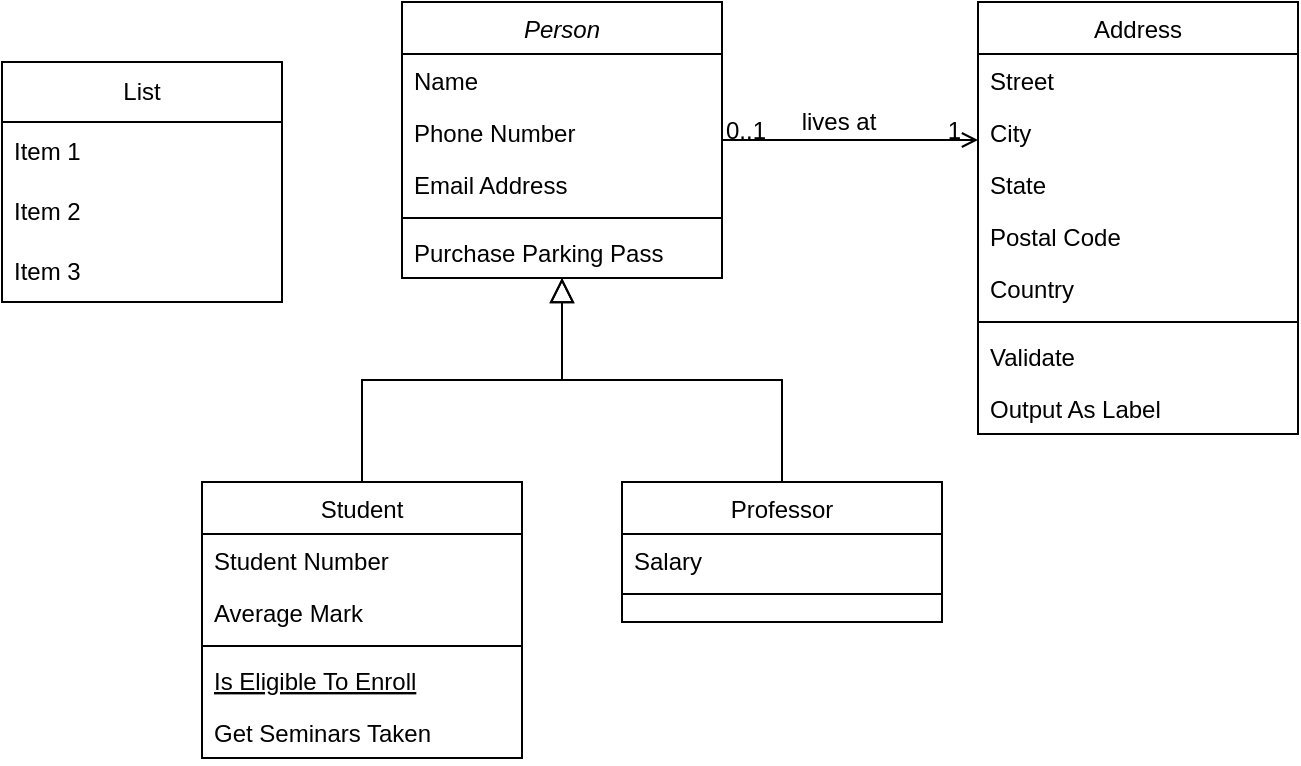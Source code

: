 <mxfile version="22.0.8" type="device" pages="2">
  <diagram id="C5RBs43oDa-KdzZeNtuy" name="Page-1">
    <mxGraphModel dx="1112" dy="481" grid="1" gridSize="10" guides="1" tooltips="1" connect="1" arrows="1" fold="1" page="1" pageScale="1" pageWidth="827" pageHeight="1169" math="0" shadow="0">
      <root>
        <mxCell id="WIyWlLk6GJQsqaUBKTNV-0" />
        <mxCell id="WIyWlLk6GJQsqaUBKTNV-1" parent="WIyWlLk6GJQsqaUBKTNV-0" />
        <mxCell id="zkfFHV4jXpPFQw0GAbJ--0" value="Person" style="swimlane;fontStyle=2;align=center;verticalAlign=top;childLayout=stackLayout;horizontal=1;startSize=26;horizontalStack=0;resizeParent=1;resizeLast=0;collapsible=1;marginBottom=0;rounded=0;shadow=0;strokeWidth=1;" parent="WIyWlLk6GJQsqaUBKTNV-1" vertex="1">
          <mxGeometry x="220" y="120" width="160" height="138" as="geometry">
            <mxRectangle x="230" y="140" width="160" height="26" as="alternateBounds" />
          </mxGeometry>
        </mxCell>
        <mxCell id="zkfFHV4jXpPFQw0GAbJ--1" value="Name" style="text;align=left;verticalAlign=top;spacingLeft=4;spacingRight=4;overflow=hidden;rotatable=0;points=[[0,0.5],[1,0.5]];portConstraint=eastwest;" parent="zkfFHV4jXpPFQw0GAbJ--0" vertex="1">
          <mxGeometry y="26" width="160" height="26" as="geometry" />
        </mxCell>
        <mxCell id="zkfFHV4jXpPFQw0GAbJ--2" value="Phone Number" style="text;align=left;verticalAlign=top;spacingLeft=4;spacingRight=4;overflow=hidden;rotatable=0;points=[[0,0.5],[1,0.5]];portConstraint=eastwest;rounded=0;shadow=0;html=0;" parent="zkfFHV4jXpPFQw0GAbJ--0" vertex="1">
          <mxGeometry y="52" width="160" height="26" as="geometry" />
        </mxCell>
        <mxCell id="zkfFHV4jXpPFQw0GAbJ--3" value="Email Address" style="text;align=left;verticalAlign=top;spacingLeft=4;spacingRight=4;overflow=hidden;rotatable=0;points=[[0,0.5],[1,0.5]];portConstraint=eastwest;rounded=0;shadow=0;html=0;" parent="zkfFHV4jXpPFQw0GAbJ--0" vertex="1">
          <mxGeometry y="78" width="160" height="26" as="geometry" />
        </mxCell>
        <mxCell id="zkfFHV4jXpPFQw0GAbJ--4" value="" style="line;html=1;strokeWidth=1;align=left;verticalAlign=middle;spacingTop=-1;spacingLeft=3;spacingRight=3;rotatable=0;labelPosition=right;points=[];portConstraint=eastwest;" parent="zkfFHV4jXpPFQw0GAbJ--0" vertex="1">
          <mxGeometry y="104" width="160" height="8" as="geometry" />
        </mxCell>
        <mxCell id="zkfFHV4jXpPFQw0GAbJ--5" value="Purchase Parking Pass" style="text;align=left;verticalAlign=top;spacingLeft=4;spacingRight=4;overflow=hidden;rotatable=0;points=[[0,0.5],[1,0.5]];portConstraint=eastwest;" parent="zkfFHV4jXpPFQw0GAbJ--0" vertex="1">
          <mxGeometry y="112" width="160" height="26" as="geometry" />
        </mxCell>
        <mxCell id="zkfFHV4jXpPFQw0GAbJ--6" value="Student" style="swimlane;fontStyle=0;align=center;verticalAlign=top;childLayout=stackLayout;horizontal=1;startSize=26;horizontalStack=0;resizeParent=1;resizeLast=0;collapsible=1;marginBottom=0;rounded=0;shadow=0;strokeWidth=1;" parent="WIyWlLk6GJQsqaUBKTNV-1" vertex="1">
          <mxGeometry x="120" y="360" width="160" height="138" as="geometry">
            <mxRectangle x="130" y="380" width="160" height="26" as="alternateBounds" />
          </mxGeometry>
        </mxCell>
        <mxCell id="zkfFHV4jXpPFQw0GAbJ--7" value="Student Number" style="text;align=left;verticalAlign=top;spacingLeft=4;spacingRight=4;overflow=hidden;rotatable=0;points=[[0,0.5],[1,0.5]];portConstraint=eastwest;" parent="zkfFHV4jXpPFQw0GAbJ--6" vertex="1">
          <mxGeometry y="26" width="160" height="26" as="geometry" />
        </mxCell>
        <mxCell id="zkfFHV4jXpPFQw0GAbJ--8" value="Average Mark" style="text;align=left;verticalAlign=top;spacingLeft=4;spacingRight=4;overflow=hidden;rotatable=0;points=[[0,0.5],[1,0.5]];portConstraint=eastwest;rounded=0;shadow=0;html=0;" parent="zkfFHV4jXpPFQw0GAbJ--6" vertex="1">
          <mxGeometry y="52" width="160" height="26" as="geometry" />
        </mxCell>
        <mxCell id="zkfFHV4jXpPFQw0GAbJ--9" value="" style="line;html=1;strokeWidth=1;align=left;verticalAlign=middle;spacingTop=-1;spacingLeft=3;spacingRight=3;rotatable=0;labelPosition=right;points=[];portConstraint=eastwest;" parent="zkfFHV4jXpPFQw0GAbJ--6" vertex="1">
          <mxGeometry y="78" width="160" height="8" as="geometry" />
        </mxCell>
        <mxCell id="zkfFHV4jXpPFQw0GAbJ--10" value="Is Eligible To Enroll" style="text;align=left;verticalAlign=top;spacingLeft=4;spacingRight=4;overflow=hidden;rotatable=0;points=[[0,0.5],[1,0.5]];portConstraint=eastwest;fontStyle=4" parent="zkfFHV4jXpPFQw0GAbJ--6" vertex="1">
          <mxGeometry y="86" width="160" height="26" as="geometry" />
        </mxCell>
        <mxCell id="zkfFHV4jXpPFQw0GAbJ--11" value="Get Seminars Taken" style="text;align=left;verticalAlign=top;spacingLeft=4;spacingRight=4;overflow=hidden;rotatable=0;points=[[0,0.5],[1,0.5]];portConstraint=eastwest;" parent="zkfFHV4jXpPFQw0GAbJ--6" vertex="1">
          <mxGeometry y="112" width="160" height="26" as="geometry" />
        </mxCell>
        <mxCell id="zkfFHV4jXpPFQw0GAbJ--12" value="" style="endArrow=block;endSize=10;endFill=0;shadow=0;strokeWidth=1;rounded=0;edgeStyle=elbowEdgeStyle;elbow=vertical;" parent="WIyWlLk6GJQsqaUBKTNV-1" source="zkfFHV4jXpPFQw0GAbJ--6" target="zkfFHV4jXpPFQw0GAbJ--0" edge="1">
          <mxGeometry width="160" relative="1" as="geometry">
            <mxPoint x="200" y="203" as="sourcePoint" />
            <mxPoint x="200" y="203" as="targetPoint" />
          </mxGeometry>
        </mxCell>
        <mxCell id="zkfFHV4jXpPFQw0GAbJ--13" value="Professor" style="swimlane;fontStyle=0;align=center;verticalAlign=top;childLayout=stackLayout;horizontal=1;startSize=26;horizontalStack=0;resizeParent=1;resizeLast=0;collapsible=1;marginBottom=0;rounded=0;shadow=0;strokeWidth=1;" parent="WIyWlLk6GJQsqaUBKTNV-1" vertex="1">
          <mxGeometry x="330" y="360" width="160" height="70" as="geometry">
            <mxRectangle x="340" y="380" width="170" height="26" as="alternateBounds" />
          </mxGeometry>
        </mxCell>
        <mxCell id="zkfFHV4jXpPFQw0GAbJ--14" value="Salary" style="text;align=left;verticalAlign=top;spacingLeft=4;spacingRight=4;overflow=hidden;rotatable=0;points=[[0,0.5],[1,0.5]];portConstraint=eastwest;" parent="zkfFHV4jXpPFQw0GAbJ--13" vertex="1">
          <mxGeometry y="26" width="160" height="26" as="geometry" />
        </mxCell>
        <mxCell id="zkfFHV4jXpPFQw0GAbJ--15" value="" style="line;html=1;strokeWidth=1;align=left;verticalAlign=middle;spacingTop=-1;spacingLeft=3;spacingRight=3;rotatable=0;labelPosition=right;points=[];portConstraint=eastwest;" parent="zkfFHV4jXpPFQw0GAbJ--13" vertex="1">
          <mxGeometry y="52" width="160" height="8" as="geometry" />
        </mxCell>
        <mxCell id="zkfFHV4jXpPFQw0GAbJ--16" value="" style="endArrow=block;endSize=10;endFill=0;shadow=0;strokeWidth=1;rounded=0;edgeStyle=elbowEdgeStyle;elbow=vertical;" parent="WIyWlLk6GJQsqaUBKTNV-1" source="zkfFHV4jXpPFQw0GAbJ--13" target="zkfFHV4jXpPFQw0GAbJ--0" edge="1">
          <mxGeometry width="160" relative="1" as="geometry">
            <mxPoint x="210" y="373" as="sourcePoint" />
            <mxPoint x="310" y="271" as="targetPoint" />
          </mxGeometry>
        </mxCell>
        <mxCell id="zkfFHV4jXpPFQw0GAbJ--17" value="Address" style="swimlane;fontStyle=0;align=center;verticalAlign=top;childLayout=stackLayout;horizontal=1;startSize=26;horizontalStack=0;resizeParent=1;resizeLast=0;collapsible=1;marginBottom=0;rounded=0;shadow=0;strokeWidth=1;" parent="WIyWlLk6GJQsqaUBKTNV-1" vertex="1">
          <mxGeometry x="508" y="120" width="160" height="216" as="geometry">
            <mxRectangle x="550" y="140" width="160" height="26" as="alternateBounds" />
          </mxGeometry>
        </mxCell>
        <mxCell id="zkfFHV4jXpPFQw0GAbJ--18" value="Street" style="text;align=left;verticalAlign=top;spacingLeft=4;spacingRight=4;overflow=hidden;rotatable=0;points=[[0,0.5],[1,0.5]];portConstraint=eastwest;" parent="zkfFHV4jXpPFQw0GAbJ--17" vertex="1">
          <mxGeometry y="26" width="160" height="26" as="geometry" />
        </mxCell>
        <mxCell id="zkfFHV4jXpPFQw0GAbJ--19" value="City" style="text;align=left;verticalAlign=top;spacingLeft=4;spacingRight=4;overflow=hidden;rotatable=0;points=[[0,0.5],[1,0.5]];portConstraint=eastwest;rounded=0;shadow=0;html=0;" parent="zkfFHV4jXpPFQw0GAbJ--17" vertex="1">
          <mxGeometry y="52" width="160" height="26" as="geometry" />
        </mxCell>
        <mxCell id="zkfFHV4jXpPFQw0GAbJ--20" value="State" style="text;align=left;verticalAlign=top;spacingLeft=4;spacingRight=4;overflow=hidden;rotatable=0;points=[[0,0.5],[1,0.5]];portConstraint=eastwest;rounded=0;shadow=0;html=0;" parent="zkfFHV4jXpPFQw0GAbJ--17" vertex="1">
          <mxGeometry y="78" width="160" height="26" as="geometry" />
        </mxCell>
        <mxCell id="zkfFHV4jXpPFQw0GAbJ--21" value="Postal Code" style="text;align=left;verticalAlign=top;spacingLeft=4;spacingRight=4;overflow=hidden;rotatable=0;points=[[0,0.5],[1,0.5]];portConstraint=eastwest;rounded=0;shadow=0;html=0;" parent="zkfFHV4jXpPFQw0GAbJ--17" vertex="1">
          <mxGeometry y="104" width="160" height="26" as="geometry" />
        </mxCell>
        <mxCell id="zkfFHV4jXpPFQw0GAbJ--22" value="Country" style="text;align=left;verticalAlign=top;spacingLeft=4;spacingRight=4;overflow=hidden;rotatable=0;points=[[0,0.5],[1,0.5]];portConstraint=eastwest;rounded=0;shadow=0;html=0;" parent="zkfFHV4jXpPFQw0GAbJ--17" vertex="1">
          <mxGeometry y="130" width="160" height="26" as="geometry" />
        </mxCell>
        <mxCell id="zkfFHV4jXpPFQw0GAbJ--23" value="" style="line;html=1;strokeWidth=1;align=left;verticalAlign=middle;spacingTop=-1;spacingLeft=3;spacingRight=3;rotatable=0;labelPosition=right;points=[];portConstraint=eastwest;" parent="zkfFHV4jXpPFQw0GAbJ--17" vertex="1">
          <mxGeometry y="156" width="160" height="8" as="geometry" />
        </mxCell>
        <mxCell id="zkfFHV4jXpPFQw0GAbJ--24" value="Validate" style="text;align=left;verticalAlign=top;spacingLeft=4;spacingRight=4;overflow=hidden;rotatable=0;points=[[0,0.5],[1,0.5]];portConstraint=eastwest;" parent="zkfFHV4jXpPFQw0GAbJ--17" vertex="1">
          <mxGeometry y="164" width="160" height="26" as="geometry" />
        </mxCell>
        <mxCell id="zkfFHV4jXpPFQw0GAbJ--25" value="Output As Label" style="text;align=left;verticalAlign=top;spacingLeft=4;spacingRight=4;overflow=hidden;rotatable=0;points=[[0,0.5],[1,0.5]];portConstraint=eastwest;" parent="zkfFHV4jXpPFQw0GAbJ--17" vertex="1">
          <mxGeometry y="190" width="160" height="26" as="geometry" />
        </mxCell>
        <mxCell id="zkfFHV4jXpPFQw0GAbJ--26" value="" style="endArrow=open;shadow=0;strokeWidth=1;rounded=0;endFill=1;edgeStyle=elbowEdgeStyle;elbow=vertical;" parent="WIyWlLk6GJQsqaUBKTNV-1" source="zkfFHV4jXpPFQw0GAbJ--0" target="zkfFHV4jXpPFQw0GAbJ--17" edge="1">
          <mxGeometry x="0.5" y="41" relative="1" as="geometry">
            <mxPoint x="380" y="192" as="sourcePoint" />
            <mxPoint x="540" y="192" as="targetPoint" />
            <mxPoint x="-40" y="32" as="offset" />
          </mxGeometry>
        </mxCell>
        <mxCell id="zkfFHV4jXpPFQw0GAbJ--27" value="0..1" style="resizable=0;align=left;verticalAlign=bottom;labelBackgroundColor=none;fontSize=12;" parent="zkfFHV4jXpPFQw0GAbJ--26" connectable="0" vertex="1">
          <mxGeometry x="-1" relative="1" as="geometry">
            <mxPoint y="4" as="offset" />
          </mxGeometry>
        </mxCell>
        <mxCell id="zkfFHV4jXpPFQw0GAbJ--28" value="1" style="resizable=0;align=right;verticalAlign=bottom;labelBackgroundColor=none;fontSize=12;" parent="zkfFHV4jXpPFQw0GAbJ--26" connectable="0" vertex="1">
          <mxGeometry x="1" relative="1" as="geometry">
            <mxPoint x="-7" y="4" as="offset" />
          </mxGeometry>
        </mxCell>
        <mxCell id="zkfFHV4jXpPFQw0GAbJ--29" value="lives at" style="text;html=1;resizable=0;points=[];;align=center;verticalAlign=middle;labelBackgroundColor=none;rounded=0;shadow=0;strokeWidth=1;fontSize=12;" parent="zkfFHV4jXpPFQw0GAbJ--26" vertex="1" connectable="0">
          <mxGeometry x="0.5" y="49" relative="1" as="geometry">
            <mxPoint x="-38" y="40" as="offset" />
          </mxGeometry>
        </mxCell>
        <mxCell id="bjWzHFfU82tXUPH53724-0" value="List" style="swimlane;fontStyle=0;childLayout=stackLayout;horizontal=1;startSize=30;horizontalStack=0;resizeParent=1;resizeParentMax=0;resizeLast=0;collapsible=1;marginBottom=0;whiteSpace=wrap;html=1;" parent="WIyWlLk6GJQsqaUBKTNV-1" vertex="1">
          <mxGeometry x="20" y="150" width="140" height="120" as="geometry" />
        </mxCell>
        <mxCell id="bjWzHFfU82tXUPH53724-1" value="Item 1" style="text;strokeColor=none;fillColor=none;align=left;verticalAlign=middle;spacingLeft=4;spacingRight=4;overflow=hidden;points=[[0,0.5],[1,0.5]];portConstraint=eastwest;rotatable=0;whiteSpace=wrap;html=1;" parent="bjWzHFfU82tXUPH53724-0" vertex="1">
          <mxGeometry y="30" width="140" height="30" as="geometry" />
        </mxCell>
        <mxCell id="bjWzHFfU82tXUPH53724-2" value="Item 2" style="text;strokeColor=none;fillColor=none;align=left;verticalAlign=middle;spacingLeft=4;spacingRight=4;overflow=hidden;points=[[0,0.5],[1,0.5]];portConstraint=eastwest;rotatable=0;whiteSpace=wrap;html=1;" parent="bjWzHFfU82tXUPH53724-0" vertex="1">
          <mxGeometry y="60" width="140" height="30" as="geometry" />
        </mxCell>
        <mxCell id="bjWzHFfU82tXUPH53724-3" value="Item 3" style="text;strokeColor=none;fillColor=none;align=left;verticalAlign=middle;spacingLeft=4;spacingRight=4;overflow=hidden;points=[[0,0.5],[1,0.5]];portConstraint=eastwest;rotatable=0;whiteSpace=wrap;html=1;" parent="bjWzHFfU82tXUPH53724-0" vertex="1">
          <mxGeometry y="90" width="140" height="30" as="geometry" />
        </mxCell>
      </root>
    </mxGraphModel>
  </diagram>
  <diagram id="ThUOMElrfUGw8y2C-QVN" name="Страница — 2">
    <mxGraphModel dx="2624" dy="962" grid="0" gridSize="10" guides="1" tooltips="1" connect="1" arrows="1" fold="1" page="0" pageScale="1" pageWidth="827" pageHeight="1169" math="0" shadow="0">
      <root>
        <mxCell id="0" />
        <mxCell id="1" parent="0" />
        <mxCell id="UvhNQA6VpYczxcGGjgzJ-1" value="Студент/Преподователь" style="shape=umlActor;verticalLabelPosition=bottom;verticalAlign=top;html=1;outlineConnect=0;fontSize=16;" parent="1" vertex="1">
          <mxGeometry x="-291" width="30" height="60" as="geometry" />
        </mxCell>
        <mxCell id="UvhNQA6VpYczxcGGjgzJ-2" value="Универ система" style="rounded=1;whiteSpace=wrap;html=1;fontSize=16;" parent="1" vertex="1">
          <mxGeometry x="-139" width="120" height="60" as="geometry" />
        </mxCell>
        <mxCell id="UvhNQA6VpYczxcGGjgzJ-3" value="Акк Сервер" style="rounded=1;whiteSpace=wrap;html=1;fontSize=16;" parent="1" vertex="1">
          <mxGeometry x="57" width="120" height="60" as="geometry" />
        </mxCell>
        <mxCell id="UvhNQA6VpYczxcGGjgzJ-4" value="Оператор" style="rounded=1;whiteSpace=wrap;html=1;fontSize=16;" parent="1" vertex="1">
          <mxGeometry x="253" width="120" height="60" as="geometry" />
        </mxCell>
        <mxCell id="UvhNQA6VpYczxcGGjgzJ-5" value="Е услуги" style="rounded=1;whiteSpace=wrap;html=1;fontSize=16;" parent="1" vertex="1">
          <mxGeometry x="449" width="120" height="60" as="geometry" />
        </mxCell>
        <mxCell id="UvhNQA6VpYczxcGGjgzJ-8" value="" style="endArrow=none;dashed=1;html=1;rounded=0;fontSize=12;startSize=8;endSize=8;curved=1;entryX=0.5;entryY=1;entryDx=0;entryDy=0;" parent="1" edge="1">
          <mxGeometry width="50" height="50" relative="1" as="geometry">
            <mxPoint x="115" y="1072" as="sourcePoint" />
            <mxPoint x="119.5" y="58" as="targetPoint" />
          </mxGeometry>
        </mxCell>
        <mxCell id="UvhNQA6VpYczxcGGjgzJ-9" value="" style="endArrow=none;dashed=1;html=1;rounded=0;fontSize=12;startSize=8;endSize=8;curved=1;entryX=0.5;entryY=1;entryDx=0;entryDy=0;" parent="1" edge="1">
          <mxGeometry width="50" height="50" relative="1" as="geometry">
            <mxPoint x="310.75" y="1070" as="sourcePoint" />
            <mxPoint x="315.25" y="56" as="targetPoint" />
          </mxGeometry>
        </mxCell>
        <mxCell id="UvhNQA6VpYczxcGGjgzJ-10" value="" style="endArrow=none;dashed=1;html=1;rounded=0;fontSize=12;startSize=8;endSize=8;curved=1;entryX=0.5;entryY=1;entryDx=0;entryDy=0;" parent="1" edge="1">
          <mxGeometry width="50" height="50" relative="1" as="geometry">
            <mxPoint x="506.75" y="1070" as="sourcePoint" />
            <mxPoint x="511.25" y="56" as="targetPoint" />
          </mxGeometry>
        </mxCell>
        <mxCell id="UvhNQA6VpYczxcGGjgzJ-11" value="" style="endArrow=none;dashed=1;html=1;rounded=0;fontSize=12;startSize=8;endSize=8;curved=1;entryX=0.5;entryY=1;entryDx=0;entryDy=0;" parent="1" edge="1">
          <mxGeometry width="50" height="50" relative="1" as="geometry">
            <mxPoint x="-81.25" y="1072" as="sourcePoint" />
            <mxPoint x="-76.75" y="58" as="targetPoint" />
          </mxGeometry>
        </mxCell>
        <mxCell id="UvhNQA6VpYczxcGGjgzJ-12" value="" style="endArrow=none;dashed=1;html=1;rounded=0;fontSize=12;startSize=8;endSize=8;curved=1;entryX=0.5;entryY=1;entryDx=0;entryDy=0;" parent="1" edge="1">
          <mxGeometry width="50" height="50" relative="1" as="geometry">
            <mxPoint x="-278.25" y="1102" as="sourcePoint" />
            <mxPoint x="-273.75" y="88" as="targetPoint" />
          </mxGeometry>
        </mxCell>
        <mxCell id="UvhNQA6VpYczxcGGjgzJ-13" value="" style="endArrow=classic;html=1;rounded=0;fontSize=12;startSize=8;endSize=8;curved=1;" parent="1" edge="1">
          <mxGeometry width="50" height="50" relative="1" as="geometry">
            <mxPoint x="-275" y="98" as="sourcePoint" />
            <mxPoint x="-79" y="100" as="targetPoint" />
          </mxGeometry>
        </mxCell>
        <mxCell id="UvhNQA6VpYczxcGGjgzJ-14" value="Логин акк" style="edgeLabel;html=1;align=center;verticalAlign=middle;resizable=0;points=[];fontSize=16;" parent="UvhNQA6VpYczxcGGjgzJ-13" vertex="1" connectable="0">
          <mxGeometry x="0.041" relative="1" as="geometry">
            <mxPoint as="offset" />
          </mxGeometry>
        </mxCell>
        <mxCell id="UvhNQA6VpYczxcGGjgzJ-15" value="" style="endArrow=classic;html=1;rounded=0;fontSize=12;startSize=8;endSize=8;curved=1;" parent="1" edge="1">
          <mxGeometry width="50" height="50" relative="1" as="geometry">
            <mxPoint x="-74" y="111" as="sourcePoint" />
            <mxPoint x="122" y="113" as="targetPoint" />
          </mxGeometry>
        </mxCell>
        <mxCell id="UvhNQA6VpYczxcGGjgzJ-16" value="Подтверждение" style="edgeLabel;html=1;align=center;verticalAlign=middle;resizable=0;points=[];fontSize=16;" parent="UvhNQA6VpYczxcGGjgzJ-15" vertex="1" connectable="0">
          <mxGeometry x="0.041" relative="1" as="geometry">
            <mxPoint as="offset" />
          </mxGeometry>
        </mxCell>
        <mxCell id="UvhNQA6VpYczxcGGjgzJ-17" value="" style="endArrow=classic;html=1;rounded=0;fontSize=12;startSize=8;endSize=8;curved=1;" parent="1" edge="1">
          <mxGeometry width="50" height="50" relative="1" as="geometry">
            <mxPoint x="121" y="137" as="sourcePoint" />
            <mxPoint x="-78" y="135" as="targetPoint" />
          </mxGeometry>
        </mxCell>
        <mxCell id="UvhNQA6VpYczxcGGjgzJ-19" value="Дейст акк" style="edgeLabel;html=1;align=center;verticalAlign=middle;resizable=0;points=[];fontSize=16;" parent="UvhNQA6VpYczxcGGjgzJ-17" vertex="1" connectable="0">
          <mxGeometry x="0.126" relative="1" as="geometry">
            <mxPoint as="offset" />
          </mxGeometry>
        </mxCell>
        <mxCell id="UvhNQA6VpYczxcGGjgzJ-22" value="" style="endArrow=classic;html=1;rounded=0;fontSize=12;startSize=8;endSize=8;curved=1;" parent="1" edge="1">
          <mxGeometry width="50" height="50" relative="1" as="geometry">
            <mxPoint x="-77" y="149" as="sourcePoint" />
            <mxPoint x="-276" y="147" as="targetPoint" />
          </mxGeometry>
        </mxCell>
        <mxCell id="UvhNQA6VpYczxcGGjgzJ-23" value="Дает доступ" style="edgeLabel;html=1;align=center;verticalAlign=middle;resizable=0;points=[];fontSize=16;" parent="UvhNQA6VpYczxcGGjgzJ-22" vertex="1" connectable="0">
          <mxGeometry x="0.126" relative="1" as="geometry">
            <mxPoint as="offset" />
          </mxGeometry>
        </mxCell>
        <mxCell id="UvhNQA6VpYczxcGGjgzJ-25" value="" style="endArrow=classic;html=1;rounded=0;fontSize=12;startSize=8;endSize=8;curved=1;" parent="1" edge="1">
          <mxGeometry width="50" height="50" relative="1" as="geometry">
            <mxPoint x="121" y="174" as="sourcePoint" />
            <mxPoint x="-78" y="172" as="targetPoint" />
          </mxGeometry>
        </mxCell>
        <mxCell id="UvhNQA6VpYczxcGGjgzJ-26" value="Недейст" style="edgeLabel;html=1;align=center;verticalAlign=middle;resizable=0;points=[];fontSize=16;" parent="UvhNQA6VpYczxcGGjgzJ-25" vertex="1" connectable="0">
          <mxGeometry x="0.126" relative="1" as="geometry">
            <mxPoint as="offset" />
          </mxGeometry>
        </mxCell>
        <mxCell id="UvhNQA6VpYczxcGGjgzJ-28" value="" style="endArrow=classic;html=1;rounded=0;fontSize=12;startSize=8;endSize=8;curved=1;" parent="1" edge="1">
          <mxGeometry width="50" height="50" relative="1" as="geometry">
            <mxPoint x="-77" y="192" as="sourcePoint" />
            <mxPoint x="-276" y="190" as="targetPoint" />
          </mxGeometry>
        </mxCell>
        <mxCell id="UvhNQA6VpYczxcGGjgzJ-29" value="Ошибка" style="edgeLabel;html=1;align=center;verticalAlign=middle;resizable=0;points=[];fontSize=16;" parent="UvhNQA6VpYczxcGGjgzJ-28" vertex="1" connectable="0">
          <mxGeometry x="0.126" relative="1" as="geometry">
            <mxPoint as="offset" />
          </mxGeometry>
        </mxCell>
        <mxCell id="UvhNQA6VpYczxcGGjgzJ-31" value="" style="endArrow=classic;html=1;rounded=0;fontSize=12;startSize=8;endSize=8;curved=1;" parent="1" edge="1">
          <mxGeometry width="50" height="50" relative="1" as="geometry">
            <mxPoint x="-277" y="236" as="sourcePoint" />
            <mxPoint x="-79" y="236" as="targetPoint" />
          </mxGeometry>
        </mxCell>
        <mxCell id="UvhNQA6VpYczxcGGjgzJ-32" value="Выбирает услугу" style="edgeLabel;html=1;align=center;verticalAlign=middle;resizable=0;points=[];fontSize=16;" parent="UvhNQA6VpYczxcGGjgzJ-31" vertex="1" connectable="0">
          <mxGeometry x="-0.151" y="-1" relative="1" as="geometry">
            <mxPoint as="offset" />
          </mxGeometry>
        </mxCell>
        <mxCell id="UvhNQA6VpYczxcGGjgzJ-33" value="" style="endArrow=classic;html=1;rounded=0;fontSize=12;startSize=8;endSize=8;curved=1;" parent="1" edge="1">
          <mxGeometry width="50" height="50" relative="1" as="geometry">
            <mxPoint x="-75" y="254" as="sourcePoint" />
            <mxPoint x="315" y="258" as="targetPoint" />
          </mxGeometry>
        </mxCell>
        <mxCell id="UvhNQA6VpYczxcGGjgzJ-35" value="обработка" style="edgeLabel;html=1;align=center;verticalAlign=middle;resizable=0;points=[];fontSize=16;" parent="UvhNQA6VpYczxcGGjgzJ-33" vertex="1" connectable="0">
          <mxGeometry x="0.359" relative="1" as="geometry">
            <mxPoint as="offset" />
          </mxGeometry>
        </mxCell>
        <mxCell id="UvhNQA6VpYczxcGGjgzJ-38" value="" style="endArrow=classic;html=1;rounded=0;fontSize=12;startSize=8;endSize=8;curved=1;" parent="1" edge="1">
          <mxGeometry width="50" height="50" relative="1" as="geometry">
            <mxPoint x="-80" y="303" as="sourcePoint" />
            <mxPoint x="-277" y="303" as="targetPoint" />
          </mxGeometry>
        </mxCell>
        <mxCell id="UvhNQA6VpYczxcGGjgzJ-39" value="Подвердить?" style="edgeLabel;html=1;align=center;verticalAlign=middle;resizable=0;points=[];fontSize=16;" parent="UvhNQA6VpYczxcGGjgzJ-38" vertex="1" connectable="0">
          <mxGeometry x="0.075" relative="1" as="geometry">
            <mxPoint as="offset" />
          </mxGeometry>
        </mxCell>
        <mxCell id="UvhNQA6VpYczxcGGjgzJ-41" value="" style="endArrow=classic;html=1;rounded=0;fontSize=12;startSize=8;endSize=8;curved=1;" parent="1" edge="1">
          <mxGeometry width="50" height="50" relative="1" as="geometry">
            <mxPoint x="-76" y="337" as="sourcePoint" />
            <mxPoint x="519" y="334" as="targetPoint" />
          </mxGeometry>
        </mxCell>
        <mxCell id="UvhNQA6VpYczxcGGjgzJ-42" value="обрабатвает запрос" style="edgeLabel;html=1;align=center;verticalAlign=middle;resizable=0;points=[];fontSize=16;" parent="UvhNQA6VpYczxcGGjgzJ-41" vertex="1" connectable="0">
          <mxGeometry x="0.499" y="-2" relative="1" as="geometry">
            <mxPoint as="offset" />
          </mxGeometry>
        </mxCell>
        <mxCell id="UvhNQA6VpYczxcGGjgzJ-44" value="" style="endArrow=classic;html=1;rounded=0;fontSize=12;startSize=8;endSize=8;curved=1;" parent="1" edge="1">
          <mxGeometry width="50" height="50" relative="1" as="geometry">
            <mxPoint x="-275" y="326" as="sourcePoint" />
            <mxPoint x="-77" y="326" as="targetPoint" />
          </mxGeometry>
        </mxCell>
        <mxCell id="UvhNQA6VpYczxcGGjgzJ-45" value="ДА" style="edgeLabel;html=1;align=center;verticalAlign=middle;resizable=0;points=[];fontSize=16;" parent="UvhNQA6VpYczxcGGjgzJ-44" vertex="1" connectable="0">
          <mxGeometry x="-0.151" y="-1" relative="1" as="geometry">
            <mxPoint as="offset" />
          </mxGeometry>
        </mxCell>
        <mxCell id="UvhNQA6VpYczxcGGjgzJ-46" value="" style="endArrow=classic;html=1;rounded=0;fontSize=12;startSize=8;endSize=8;curved=1;" parent="1" edge="1">
          <mxGeometry width="50" height="50" relative="1" as="geometry">
            <mxPoint x="-273" y="363" as="sourcePoint" />
            <mxPoint x="-75" y="363" as="targetPoint" />
          </mxGeometry>
        </mxCell>
        <mxCell id="UvhNQA6VpYczxcGGjgzJ-47" value="Не подтв" style="edgeLabel;html=1;align=center;verticalAlign=middle;resizable=0;points=[];fontSize=16;" parent="UvhNQA6VpYczxcGGjgzJ-46" vertex="1" connectable="0">
          <mxGeometry x="-0.151" y="-1" relative="1" as="geometry">
            <mxPoint as="offset" />
          </mxGeometry>
        </mxCell>
        <mxCell id="UvhNQA6VpYczxcGGjgzJ-48" value="" style="endArrow=classic;html=1;rounded=0;fontSize=12;startSize=8;endSize=8;curved=1;" parent="1" edge="1">
          <mxGeometry width="50" height="50" relative="1" as="geometry">
            <mxPoint x="-76" y="386" as="sourcePoint" />
            <mxPoint x="312" y="386" as="targetPoint" />
          </mxGeometry>
        </mxCell>
        <mxCell id="UvhNQA6VpYczxcGGjgzJ-49" value="обработка запроса" style="edgeLabel;html=1;align=center;verticalAlign=middle;resizable=0;points=[];fontSize=16;" parent="UvhNQA6VpYczxcGGjgzJ-48" vertex="1" connectable="0">
          <mxGeometry x="0.359" relative="1" as="geometry">
            <mxPoint as="offset" />
          </mxGeometry>
        </mxCell>
        <mxCell id="UvhNQA6VpYczxcGGjgzJ-50" value="" style="endArrow=classic;html=1;rounded=0;fontSize=12;startSize=8;endSize=8;curved=1;" parent="1" edge="1">
          <mxGeometry width="50" height="50" relative="1" as="geometry">
            <mxPoint x="510" y="433" as="sourcePoint" />
            <mxPoint x="-78" y="433" as="targetPoint" />
          </mxGeometry>
        </mxCell>
        <mxCell id="UvhNQA6VpYczxcGGjgzJ-52" value="сообщ запроса" style="edgeLabel;html=1;align=center;verticalAlign=middle;resizable=0;points=[];fontSize=16;" parent="UvhNQA6VpYczxcGGjgzJ-50" vertex="1" connectable="0">
          <mxGeometry x="-0.514" y="1" relative="1" as="geometry">
            <mxPoint as="offset" />
          </mxGeometry>
        </mxCell>
        <mxCell id="UvhNQA6VpYczxcGGjgzJ-54" value="" style="endArrow=classic;html=1;rounded=0;fontSize=12;startSize=8;endSize=8;curved=1;" parent="1" edge="1">
          <mxGeometry relative="1" as="geometry">
            <mxPoint x="-78" y="449" as="sourcePoint" />
            <mxPoint x="-277" y="449" as="targetPoint" />
          </mxGeometry>
        </mxCell>
        <mxCell id="UvhNQA6VpYczxcGGjgzJ-55" value="" style="shape=message;html=1;outlineConnect=0;fontSize=16;" parent="UvhNQA6VpYczxcGGjgzJ-54" vertex="1">
          <mxGeometry width="20" height="14" relative="1" as="geometry">
            <mxPoint x="-10" y="-7" as="offset" />
          </mxGeometry>
        </mxCell>
        <mxCell id="UvhNQA6VpYczxcGGjgzJ-56" value="" style="endArrow=classic;html=1;rounded=0;fontSize=12;startSize=8;endSize=8;curved=1;" parent="1" edge="1">
          <mxGeometry width="50" height="50" relative="1" as="geometry">
            <mxPoint x="314" y="281" as="sourcePoint" />
            <mxPoint x="-79" y="279" as="targetPoint" />
          </mxGeometry>
        </mxCell>
        <mxCell id="UvhNQA6VpYczxcGGjgzJ-57" value="инфо" style="edgeLabel;html=1;align=center;verticalAlign=middle;resizable=0;points=[];fontSize=16;" parent="UvhNQA6VpYczxcGGjgzJ-56" vertex="1" connectable="0">
          <mxGeometry x="-0.247" y="1" relative="1" as="geometry">
            <mxPoint as="offset" />
          </mxGeometry>
        </mxCell>
        <mxCell id="UvhNQA6VpYczxcGGjgzJ-60" value="1 шарты" style="text;strokeColor=none;fillColor=none;align=left;verticalAlign=middle;spacingLeft=4;spacingRight=4;overflow=hidden;points=[[0,0.5],[1,0.5]];portConstraint=eastwest;rotatable=0;whiteSpace=wrap;html=1;fontSize=16;" parent="1" vertex="1">
          <mxGeometry x="-347" y="308" width="80" height="30" as="geometry" />
        </mxCell>
        <mxCell id="UvhNQA6VpYczxcGGjgzJ-61" value="2 шарты&amp;nbsp;" style="text;strokeColor=none;fillColor=none;align=left;verticalAlign=middle;spacingLeft=4;spacingRight=4;overflow=hidden;points=[[0,0.5],[1,0.5]];portConstraint=eastwest;rotatable=0;whiteSpace=wrap;html=1;fontSize=16;" parent="1" vertex="1">
          <mxGeometry x="-347" y="347" width="80" height="30" as="geometry" />
        </mxCell>
        <mxCell id="UvhNQA6VpYczxcGGjgzJ-62" value="1 шарты" style="text;strokeColor=none;fillColor=none;align=left;verticalAlign=middle;spacingLeft=4;spacingRight=4;overflow=hidden;points=[[0,0.5],[1,0.5]];portConstraint=eastwest;rotatable=0;whiteSpace=wrap;html=1;fontSize=16;" parent="1" vertex="1">
          <mxGeometry x="-347" y="134" width="80" height="33" as="geometry" />
        </mxCell>
        <mxCell id="UvhNQA6VpYczxcGGjgzJ-63" value="2 шарты&amp;nbsp;" style="text;strokeColor=none;fillColor=none;align=left;verticalAlign=middle;spacingLeft=4;spacingRight=4;overflow=hidden;points=[[0,0.5],[1,0.5]];portConstraint=eastwest;rotatable=0;whiteSpace=wrap;html=1;fontSize=16;" parent="1" vertex="1">
          <mxGeometry x="-347" y="173" width="80" height="30" as="geometry" />
        </mxCell>
        <mxCell id="UvhNQA6VpYczxcGGjgzJ-64" value="Карыз" style="rounded=1;whiteSpace=wrap;html=1;fontSize=16;" parent="1" vertex="1">
          <mxGeometry x="645" width="120" height="60" as="geometry" />
        </mxCell>
        <mxCell id="UvhNQA6VpYczxcGGjgzJ-65" value="" style="endArrow=none;dashed=1;html=1;rounded=0;fontSize=12;startSize=8;endSize=8;curved=1;entryX=0.5;entryY=1;entryDx=0;entryDy=0;" parent="1" edge="1">
          <mxGeometry width="50" height="50" relative="1" as="geometry">
            <mxPoint x="702.75" y="1072" as="sourcePoint" />
            <mxPoint x="707.25" y="58" as="targetPoint" />
          </mxGeometry>
        </mxCell>
        <mxCell id="UvhNQA6VpYczxcGGjgzJ-67" value="" style="endArrow=none;html=1;rounded=0;fontSize=12;startSize=8;endSize=8;curved=1;" parent="1" edge="1">
          <mxGeometry width="50" height="50" relative="1" as="geometry">
            <mxPoint x="-379" y="211" as="sourcePoint" />
            <mxPoint x="813" y="215" as="targetPoint" />
          </mxGeometry>
        </mxCell>
        <mxCell id="UvhNQA6VpYczxcGGjgzJ-68" value="" style="endArrow=none;html=1;rounded=0;fontSize=12;startSize=8;endSize=8;curved=1;" parent="1" edge="1">
          <mxGeometry width="50" height="50" relative="1" as="geometry">
            <mxPoint x="-378" y="462" as="sourcePoint" />
            <mxPoint x="814" y="466" as="targetPoint" />
          </mxGeometry>
        </mxCell>
        <mxCell id="UvhNQA6VpYczxcGGjgzJ-70" value="" style="endArrow=classic;html=1;rounded=0;fontSize=12;startSize=8;endSize=8;curved=1;" parent="1" edge="1">
          <mxGeometry width="50" height="50" relative="1" as="geometry">
            <mxPoint x="-278" y="508" as="sourcePoint" />
            <mxPoint x="-80" y="505" as="targetPoint" />
          </mxGeometry>
        </mxCell>
        <mxCell id="UvhNQA6VpYczxcGGjgzJ-89" value="" style="endArrow=classic;html=1;rounded=0;fontSize=12;startSize=8;endSize=8;curved=1;" parent="1" edge="1">
          <mxGeometry width="50" height="50" relative="1" as="geometry">
            <mxPoint x="-77" y="521" as="sourcePoint" />
            <mxPoint x="311" y="521" as="targetPoint" />
          </mxGeometry>
        </mxCell>
        <mxCell id="UvhNQA6VpYczxcGGjgzJ-90" value="обработка запроса" style="edgeLabel;html=1;align=center;verticalAlign=middle;resizable=0;points=[];fontSize=16;" parent="UvhNQA6VpYczxcGGjgzJ-89" vertex="1" connectable="0">
          <mxGeometry x="0.359" relative="1" as="geometry">
            <mxPoint as="offset" />
          </mxGeometry>
        </mxCell>
        <mxCell id="UvhNQA6VpYczxcGGjgzJ-91" value="" style="endArrow=classic;html=1;rounded=0;fontSize=12;startSize=8;endSize=8;curved=1;" parent="1" edge="1">
          <mxGeometry width="50" height="50" relative="1" as="geometry">
            <mxPoint x="311" y="546" as="sourcePoint" />
            <mxPoint x="-82" y="544" as="targetPoint" />
          </mxGeometry>
        </mxCell>
        <mxCell id="UvhNQA6VpYczxcGGjgzJ-92" value="инфо" style="edgeLabel;html=1;align=center;verticalAlign=middle;resizable=0;points=[];fontSize=16;" parent="UvhNQA6VpYczxcGGjgzJ-91" vertex="1" connectable="0">
          <mxGeometry x="-0.247" y="1" relative="1" as="geometry">
            <mxPoint as="offset" />
          </mxGeometry>
        </mxCell>
        <mxCell id="UvhNQA6VpYczxcGGjgzJ-93" value="" style="endArrow=classic;html=1;rounded=0;fontSize=12;startSize=8;endSize=8;curved=1;" parent="1" edge="1">
          <mxGeometry width="50" height="50" relative="1" as="geometry">
            <mxPoint x="-82" y="562" as="sourcePoint" />
            <mxPoint x="-279" y="562" as="targetPoint" />
          </mxGeometry>
        </mxCell>
        <mxCell id="UvhNQA6VpYczxcGGjgzJ-94" value="Подвердить?" style="edgeLabel;html=1;align=center;verticalAlign=middle;resizable=0;points=[];fontSize=16;" parent="UvhNQA6VpYczxcGGjgzJ-93" vertex="1" connectable="0">
          <mxGeometry x="0.075" relative="1" as="geometry">
            <mxPoint as="offset" />
          </mxGeometry>
        </mxCell>
        <mxCell id="UvhNQA6VpYczxcGGjgzJ-103" value="" style="endArrow=classic;html=1;rounded=0;fontSize=12;startSize=8;endSize=8;curved=1;" parent="1" edge="1">
          <mxGeometry width="50" height="50" relative="1" as="geometry">
            <mxPoint x="-278" y="587" as="sourcePoint" />
            <mxPoint x="-80" y="587" as="targetPoint" />
          </mxGeometry>
        </mxCell>
        <mxCell id="UvhNQA6VpYczxcGGjgzJ-104" value="ДА" style="edgeLabel;html=1;align=center;verticalAlign=middle;resizable=0;points=[];fontSize=16;" parent="UvhNQA6VpYczxcGGjgzJ-103" vertex="1" connectable="0">
          <mxGeometry x="-0.151" y="-1" relative="1" as="geometry">
            <mxPoint as="offset" />
          </mxGeometry>
        </mxCell>
        <mxCell id="UvhNQA6VpYczxcGGjgzJ-105" value="" style="endArrow=classic;html=1;rounded=0;fontSize=12;startSize=8;endSize=8;curved=1;" parent="1" edge="1">
          <mxGeometry width="50" height="50" relative="1" as="geometry">
            <mxPoint x="-276" y="634" as="sourcePoint" />
            <mxPoint x="-78" y="634" as="targetPoint" />
          </mxGeometry>
        </mxCell>
        <mxCell id="UvhNQA6VpYczxcGGjgzJ-106" value="Не подтв" style="edgeLabel;html=1;align=center;verticalAlign=middle;resizable=0;points=[];fontSize=16;" parent="UvhNQA6VpYczxcGGjgzJ-105" vertex="1" connectable="0">
          <mxGeometry x="-0.151" y="-1" relative="1" as="geometry">
            <mxPoint as="offset" />
          </mxGeometry>
        </mxCell>
        <mxCell id="UvhNQA6VpYczxcGGjgzJ-107" value="" style="endArrow=classic;html=1;rounded=0;fontSize=12;startSize=8;endSize=8;curved=1;" parent="1" edge="1">
          <mxGeometry width="50" height="50" relative="1" as="geometry">
            <mxPoint x="-77" y="596" as="sourcePoint" />
            <mxPoint x="705" y="593" as="targetPoint" />
          </mxGeometry>
        </mxCell>
        <mxCell id="UvhNQA6VpYczxcGGjgzJ-108" value="обрабатвает запрос" style="edgeLabel;html=1;align=center;verticalAlign=middle;resizable=0;points=[];fontSize=16;" parent="UvhNQA6VpYczxcGGjgzJ-107" vertex="1" connectable="0">
          <mxGeometry x="0.499" y="-2" relative="1" as="geometry">
            <mxPoint as="offset" />
          </mxGeometry>
        </mxCell>
        <mxCell id="UvhNQA6VpYczxcGGjgzJ-111" value="" style="endArrow=classic;html=1;rounded=0;fontSize=12;startSize=8;endSize=8;curved=1;" parent="1" edge="1">
          <mxGeometry width="50" height="50" relative="1" as="geometry">
            <mxPoint x="-79" y="652" as="sourcePoint" />
            <mxPoint x="309" y="652" as="targetPoint" />
          </mxGeometry>
        </mxCell>
        <mxCell id="UvhNQA6VpYczxcGGjgzJ-112" value="обработка запроса" style="edgeLabel;html=1;align=center;verticalAlign=middle;resizable=0;points=[];fontSize=16;" parent="UvhNQA6VpYczxcGGjgzJ-111" vertex="1" connectable="0">
          <mxGeometry x="0.359" relative="1" as="geometry">
            <mxPoint as="offset" />
          </mxGeometry>
        </mxCell>
        <mxCell id="UvhNQA6VpYczxcGGjgzJ-113" value="" style="endArrow=classic;html=1;rounded=0;fontSize=12;startSize=8;endSize=8;curved=1;" parent="1" edge="1">
          <mxGeometry width="50" height="50" relative="1" as="geometry">
            <mxPoint x="708" y="687" as="sourcePoint" />
            <mxPoint x="-75" y="687" as="targetPoint" />
          </mxGeometry>
        </mxCell>
        <mxCell id="UvhNQA6VpYczxcGGjgzJ-114" value="сообщения запроса" style="edgeLabel;html=1;align=center;verticalAlign=middle;resizable=0;points=[];fontSize=16;" parent="UvhNQA6VpYczxcGGjgzJ-113" vertex="1" connectable="0">
          <mxGeometry x="-0.393" y="-3" relative="1" as="geometry">
            <mxPoint as="offset" />
          </mxGeometry>
        </mxCell>
        <mxCell id="UvhNQA6VpYczxcGGjgzJ-115" value="" style="endArrow=classic;html=1;rounded=0;fontSize=12;startSize=8;endSize=8;curved=1;" parent="1" edge="1">
          <mxGeometry relative="1" as="geometry">
            <mxPoint x="-80" y="710" as="sourcePoint" />
            <mxPoint x="-279" y="710" as="targetPoint" />
          </mxGeometry>
        </mxCell>
        <mxCell id="UvhNQA6VpYczxcGGjgzJ-116" value="" style="shape=message;html=1;outlineConnect=0;fontSize=16;" parent="UvhNQA6VpYczxcGGjgzJ-115" vertex="1">
          <mxGeometry width="20" height="14" relative="1" as="geometry">
            <mxPoint x="-10" y="-7" as="offset" />
          </mxGeometry>
        </mxCell>
        <mxCell id="UvhNQA6VpYczxcGGjgzJ-118" value="" style="endArrow=none;html=1;rounded=0;fontSize=12;startSize=8;endSize=8;curved=1;" parent="1" edge="1">
          <mxGeometry width="50" height="50" relative="1" as="geometry">
            <mxPoint x="-372" y="727" as="sourcePoint" />
            <mxPoint x="820" y="731" as="targetPoint" />
          </mxGeometry>
        </mxCell>
      </root>
    </mxGraphModel>
  </diagram>
</mxfile>
